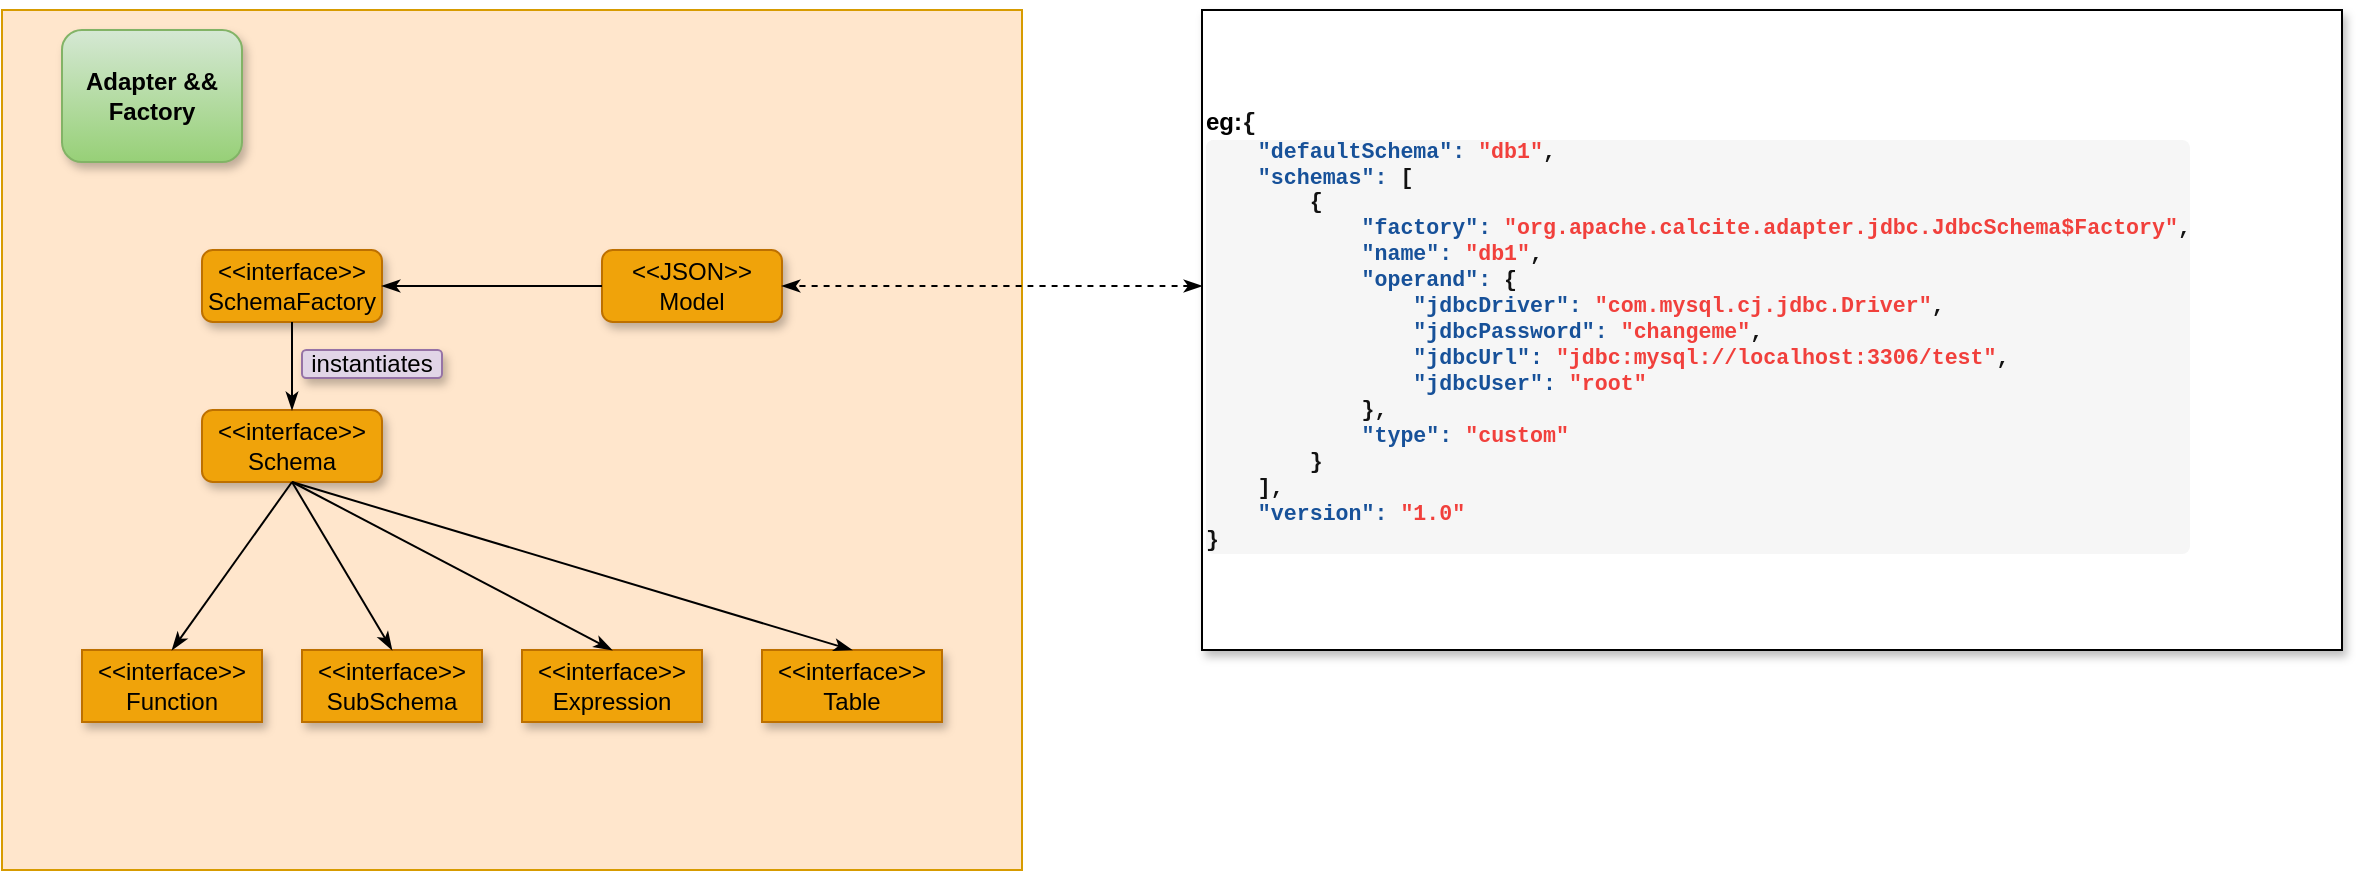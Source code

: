 <mxfile version="15.3.4" type="github">
  <diagram id="_Hvu2zmco7wdPqRHZ3Lv" name="Page-1">
    <mxGraphModel dx="1350" dy="773" grid="1" gridSize="10" guides="1" tooltips="1" connect="1" arrows="1" fold="1" page="1" pageScale="1" pageWidth="1169" pageHeight="827" math="0" shadow="0">
      <root>
        <mxCell id="0" />
        <mxCell id="1" parent="0" />
        <mxCell id="472Oz2ukl8m_HtSCBSq0-3" value="" style="rounded=0;whiteSpace=wrap;html=1;hachureGap=4;pointerEvents=0;fillColor=#ffe6cc;strokeColor=#d79b00;" vertex="1" parent="1">
          <mxGeometry x="120" y="20" width="510" height="430" as="geometry" />
        </mxCell>
        <mxCell id="472Oz2ukl8m_HtSCBSq0-2" value="Adapter &amp;amp;&amp;amp; Factory" style="rounded=1;whiteSpace=wrap;html=1;shadow=1;glass=0;hachureGap=4;pointerEvents=0;strokeWidth=1;fillColor=#d5e8d4;fontStyle=1;strokeColor=#82b366;gradientColor=#97d077;" vertex="1" parent="1">
          <mxGeometry x="150" y="30" width="90" height="66" as="geometry" />
        </mxCell>
        <mxCell id="472Oz2ukl8m_HtSCBSq0-4" value="&lt;div style=&quot;text-align: justify&quot;&gt;&lt;span&gt;eg:&lt;/span&gt;&lt;span style=&quot;background-color: inherit ; font-family: &amp;quot;menlo&amp;quot; , &amp;quot;monaco&amp;quot; , &amp;quot;consolas&amp;quot; , &amp;quot;andale mono&amp;quot; , &amp;quot;lucida console&amp;quot; , &amp;quot;courier new&amp;quot; , monospace ; font-size: inherit ; color: rgb(18 , 18 , 18) ; text-align: left&quot;&gt;{&lt;/span&gt;&lt;/div&gt;&lt;pre style=&quot;margin-top: 0px ; margin-bottom: 0px ; font-size: 0.9em ; overflow: auto ; background: rgb(246 , 246 , 246) ; border-radius: 4px ; color: rgb(18 , 18 , 18)&quot;&gt;&lt;code class=&quot;language-yaml&quot; style=&quot;margin: 0px ; padding: 0px ; border-radius: 0px ; font-family: &amp;quot;menlo&amp;quot; , &amp;quot;monaco&amp;quot; , &amp;quot;consolas&amp;quot; , &amp;quot;andale mono&amp;quot; , &amp;quot;lucida console&amp;quot; , &amp;quot;courier new&amp;quot; , monospace ; font-size: inherit ; background-color: inherit&quot;&gt;&lt;span class=&quot;w&quot; style=&quot;color: rgb(191 , 191 , 191)&quot;&gt;    &lt;/span&gt;&lt;span class=&quot;nt&quot; style=&quot;color: rgb(23 , 81 , 153)&quot;&gt;&quot;defaultSchema&quot;: &lt;/span&gt;&lt;span class=&quot;s2&quot; style=&quot;color: rgb(241 , 64 , 60)&quot;&gt;&quot;db1&quot;&lt;/span&gt;&lt;span class=&quot;p&quot;&gt;,&lt;/span&gt;&lt;span class=&quot;w&quot; style=&quot;color: rgb(191 , 191 , 191)&quot;&gt;&lt;br&gt;&lt;/span&gt;&lt;span class=&quot;w&quot; style=&quot;color: rgb(191 , 191 , 191)&quot;&gt;    &lt;/span&gt;&lt;span class=&quot;nt&quot; style=&quot;color: rgb(23 , 81 , 153)&quot;&gt;&quot;schemas&quot;: &lt;/span&gt;&lt;span class=&quot;p&quot;&gt;[&lt;/span&gt;&lt;span class=&quot;w&quot; style=&quot;color: rgb(191 , 191 , 191)&quot;&gt;&lt;br&gt;&lt;/span&gt;&lt;span class=&quot;w&quot; style=&quot;color: rgb(191 , 191 , 191)&quot;&gt;        &lt;/span&gt;{&lt;span class=&quot;w&quot; style=&quot;color: rgb(191 , 191 , 191)&quot;&gt;&lt;br&gt;&lt;/span&gt;&lt;span class=&quot;w&quot; style=&quot;color: rgb(191 , 191 , 191)&quot;&gt;            &lt;/span&gt;&lt;span class=&quot;nt&quot; style=&quot;color: rgb(23 , 81 , 153)&quot;&gt;&quot;factory&quot;: &lt;/span&gt;&lt;span class=&quot;s2&quot; style=&quot;color: rgb(241 , 64 , 60)&quot;&gt;&quot;org.apache.calcite.adapter.jdbc.JdbcSchema$Factory&quot;&lt;/span&gt;&lt;span class=&quot;p&quot;&gt;,&lt;/span&gt;&lt;span class=&quot;w&quot; style=&quot;color: rgb(191 , 191 , 191)&quot;&gt;&lt;br&gt;&lt;/span&gt;&lt;span class=&quot;w&quot; style=&quot;color: rgb(191 , 191 , 191)&quot;&gt;            &lt;/span&gt;&lt;span class=&quot;nt&quot; style=&quot;color: rgb(23 , 81 , 153)&quot;&gt;&quot;name&quot;: &lt;/span&gt;&lt;span class=&quot;s2&quot; style=&quot;color: rgb(241 , 64 , 60)&quot;&gt;&quot;db1&quot;&lt;/span&gt;&lt;span class=&quot;p&quot;&gt;,&lt;/span&gt;&lt;span class=&quot;w&quot; style=&quot;color: rgb(191 , 191 , 191)&quot;&gt;&lt;br&gt;&lt;/span&gt;&lt;span class=&quot;w&quot; style=&quot;color: rgb(191 , 191 , 191)&quot;&gt;            &lt;/span&gt;&lt;span class=&quot;nt&quot; style=&quot;color: rgb(23 , 81 , 153)&quot;&gt;&quot;operand&quot;: &lt;/span&gt;{&lt;span class=&quot;w&quot; style=&quot;color: rgb(191 , 191 , 191)&quot;&gt;&lt;br&gt;&lt;/span&gt;&lt;span class=&quot;w&quot; style=&quot;color: rgb(191 , 191 , 191)&quot;&gt;                &lt;/span&gt;&lt;span class=&quot;nt&quot; style=&quot;color: rgb(23 , 81 , 153)&quot;&gt;&quot;jdbcDriver&quot;: &lt;/span&gt;&lt;span class=&quot;s2&quot; style=&quot;color: rgb(241 , 64 , 60)&quot;&gt;&quot;com.mysql.cj.jdbc.Driver&quot;&lt;/span&gt;&lt;span class=&quot;p&quot;&gt;,&lt;/span&gt;&lt;span class=&quot;w&quot; style=&quot;color: rgb(191 , 191 , 191)&quot;&gt;&lt;br&gt;&lt;/span&gt;&lt;span class=&quot;w&quot; style=&quot;color: rgb(191 , 191 , 191)&quot;&gt;                &lt;/span&gt;&lt;span class=&quot;nt&quot; style=&quot;color: rgb(23 , 81 , 153)&quot;&gt;&quot;jdbcPassword&quot;: &lt;/span&gt;&lt;span class=&quot;s2&quot; style=&quot;color: rgb(241 , 64 , 60)&quot;&gt;&quot;changeme&quot;&lt;/span&gt;&lt;span class=&quot;p&quot;&gt;,&lt;/span&gt;&lt;span class=&quot;w&quot; style=&quot;color: rgb(191 , 191 , 191)&quot;&gt;&lt;br&gt;&lt;/span&gt;&lt;span class=&quot;w&quot; style=&quot;color: rgb(191 , 191 , 191)&quot;&gt;                &lt;/span&gt;&lt;span class=&quot;nt&quot; style=&quot;color: rgb(23 , 81 , 153)&quot;&gt;&quot;jdbcUrl&quot;: &lt;/span&gt;&lt;span class=&quot;s2&quot; style=&quot;color: rgb(241 , 64 , 60)&quot;&gt;&quot;jdbc:mysql://localhost:3306/test&quot;&lt;/span&gt;&lt;span class=&quot;p&quot;&gt;,&lt;/span&gt;&lt;span class=&quot;w&quot; style=&quot;color: rgb(191 , 191 , 191)&quot;&gt;&lt;br&gt;&lt;/span&gt;&lt;span class=&quot;w&quot; style=&quot;color: rgb(191 , 191 , 191)&quot;&gt;                &lt;/span&gt;&lt;span class=&quot;nt&quot; style=&quot;color: rgb(23 , 81 , 153)&quot;&gt;&quot;jdbcUser&quot;: &lt;/span&gt;&lt;span class=&quot;s2&quot; style=&quot;color: rgb(241 , 64 , 60)&quot;&gt;&quot;root&quot;&lt;/span&gt;&lt;span class=&quot;w&quot; style=&quot;color: rgb(191 , 191 , 191)&quot;&gt;&lt;br&gt;&lt;/span&gt;&lt;span class=&quot;w&quot; style=&quot;color: rgb(191 , 191 , 191)&quot;&gt;            &lt;/span&gt;}&lt;span class=&quot;p&quot;&gt;,&lt;/span&gt;&lt;span class=&quot;w&quot; style=&quot;color: rgb(191 , 191 , 191)&quot;&gt;&lt;br&gt;&lt;/span&gt;&lt;span class=&quot;w&quot; style=&quot;color: rgb(191 , 191 , 191)&quot;&gt;            &lt;/span&gt;&lt;span class=&quot;nt&quot; style=&quot;color: rgb(23 , 81 , 153)&quot;&gt;&quot;type&quot;: &lt;/span&gt;&lt;span class=&quot;s2&quot; style=&quot;color: rgb(241 , 64 , 60)&quot;&gt;&quot;custom&quot;&lt;/span&gt;&lt;span class=&quot;w&quot; style=&quot;color: rgb(191 , 191 , 191)&quot;&gt;&lt;br&gt;&lt;/span&gt;&lt;span class=&quot;w&quot; style=&quot;color: rgb(191 , 191 , 191)&quot;&gt;        &lt;/span&gt;}&lt;span class=&quot;w&quot; style=&quot;color: rgb(191 , 191 , 191)&quot;&gt;&lt;br&gt;&lt;/span&gt;&lt;span class=&quot;w&quot; style=&quot;color: rgb(191 , 191 , 191)&quot;&gt;    &lt;/span&gt;&lt;span class=&quot;p&quot;&gt;],&lt;/span&gt;&lt;span class=&quot;w&quot; style=&quot;color: rgb(191 , 191 , 191)&quot;&gt;&lt;br&gt;&lt;/span&gt;&lt;span class=&quot;w&quot; style=&quot;color: rgb(191 , 191 , 191)&quot;&gt;    &lt;/span&gt;&lt;span class=&quot;nt&quot; style=&quot;color: rgb(23 , 81 , 153)&quot;&gt;&quot;version&quot;: &lt;/span&gt;&lt;span class=&quot;s2&quot; style=&quot;color: rgb(241 , 64 , 60)&quot;&gt;&quot;1.0&quot;&lt;/span&gt;&lt;span class=&quot;w&quot; style=&quot;color: rgb(191 , 191 , 191)&quot;&gt;&lt;br&gt;&lt;/span&gt;&lt;span class=&quot;w&quot; style=&quot;color: rgb(191 , 191 , 191)&quot;&gt;&lt;/span&gt;}&lt;/code&gt;&lt;/pre&gt;" style="rounded=0;whiteSpace=wrap;html=1;hachureGap=4;pointerEvents=0;shadow=1;align=left;fontStyle=1" vertex="1" parent="1">
          <mxGeometry x="720" y="20" width="570" height="320" as="geometry" />
        </mxCell>
        <mxCell id="472Oz2ukl8m_HtSCBSq0-5" value="&amp;lt;&amp;lt;interface&amp;gt;&amp;gt;&lt;br&gt;SchemaFactory" style="rounded=1;whiteSpace=wrap;html=1;shadow=1;glass=0;hachureGap=4;pointerEvents=0;strokeWidth=1;fillColor=#f0a30a;strokeColor=#BD7000;fontColor=#000000;" vertex="1" parent="1">
          <mxGeometry x="220" y="140" width="90" height="36" as="geometry" />
        </mxCell>
        <mxCell id="472Oz2ukl8m_HtSCBSq0-6" value="&amp;lt;&amp;lt;interface&amp;gt;&amp;gt;&lt;br&gt;SubSchema" style="rounded=1;whiteSpace=wrap;html=1;shadow=1;glass=0;hachureGap=4;pointerEvents=0;strokeWidth=1;fillColor=#f0a30a;strokeColor=#BD7000;fontColor=#000000;arcSize=0;" vertex="1" parent="1">
          <mxGeometry x="270" y="340" width="90" height="36" as="geometry" />
        </mxCell>
        <mxCell id="472Oz2ukl8m_HtSCBSq0-7" value="&amp;lt;&amp;lt;interface&amp;gt;&amp;gt;&lt;br&gt;Schema" style="rounded=1;whiteSpace=wrap;html=1;shadow=1;glass=0;hachureGap=4;pointerEvents=0;strokeWidth=1;fillColor=#f0a30a;strokeColor=#BD7000;fontColor=#000000;" vertex="1" parent="1">
          <mxGeometry x="220" y="220" width="90" height="36" as="geometry" />
        </mxCell>
        <mxCell id="472Oz2ukl8m_HtSCBSq0-8" value="&amp;lt;&amp;lt;JSON&amp;gt;&amp;gt;&lt;br&gt;Model" style="rounded=1;whiteSpace=wrap;html=1;shadow=1;glass=0;hachureGap=4;pointerEvents=0;strokeWidth=1;fillColor=#f0a30a;strokeColor=#BD7000;fontColor=#000000;" vertex="1" parent="1">
          <mxGeometry x="420" y="140" width="90" height="36" as="geometry" />
        </mxCell>
        <mxCell id="472Oz2ukl8m_HtSCBSq0-9" value="" style="edgeStyle=none;curved=1;rounded=0;orthogonalLoop=1;jettySize=auto;html=1;endArrow=classicThin;sourcePerimeterSpacing=8;targetPerimeterSpacing=8;startArrow=classicThin;startFill=1;endFill=1;entryX=1;entryY=0.5;entryDx=0;entryDy=0;dashed=1;" edge="1" parent="1" target="472Oz2ukl8m_HtSCBSq0-8">
          <mxGeometry relative="1" as="geometry">
            <mxPoint x="720" y="158" as="sourcePoint" />
            <mxPoint x="175" y="690" as="targetPoint" />
          </mxGeometry>
        </mxCell>
        <mxCell id="472Oz2ukl8m_HtSCBSq0-11" value="" style="edgeStyle=none;curved=1;rounded=0;orthogonalLoop=1;jettySize=auto;html=1;endArrow=classicThin;sourcePerimeterSpacing=8;targetPerimeterSpacing=8;startArrow=none;startFill=0;endFill=1;exitX=0;exitY=0.5;exitDx=0;exitDy=0;entryX=1;entryY=0.5;entryDx=0;entryDy=0;" edge="1" parent="1" source="472Oz2ukl8m_HtSCBSq0-8" target="472Oz2ukl8m_HtSCBSq0-5">
          <mxGeometry relative="1" as="geometry">
            <mxPoint x="730" y="168" as="sourcePoint" />
            <mxPoint x="230" y="160" as="targetPoint" />
          </mxGeometry>
        </mxCell>
        <mxCell id="472Oz2ukl8m_HtSCBSq0-12" value="&amp;lt;&amp;lt;interface&amp;gt;&amp;gt;&lt;br&gt;Function" style="rounded=1;whiteSpace=wrap;html=1;shadow=1;glass=0;hachureGap=4;pointerEvents=0;strokeWidth=1;fillColor=#f0a30a;strokeColor=#BD7000;fontColor=#000000;arcSize=0;" vertex="1" parent="1">
          <mxGeometry x="160" y="340" width="90" height="36" as="geometry" />
        </mxCell>
        <mxCell id="472Oz2ukl8m_HtSCBSq0-13" value="&amp;lt;&amp;lt;interface&amp;gt;&amp;gt;&lt;br&gt;Expression" style="rounded=1;whiteSpace=wrap;html=1;shadow=1;glass=0;hachureGap=4;pointerEvents=0;strokeWidth=1;fillColor=#f0a30a;strokeColor=#BD7000;fontColor=#000000;arcSize=0;" vertex="1" parent="1">
          <mxGeometry x="380" y="340" width="90" height="36" as="geometry" />
        </mxCell>
        <mxCell id="472Oz2ukl8m_HtSCBSq0-14" value="&amp;lt;&amp;lt;interface&amp;gt;&amp;gt;&lt;br&gt;Table" style="rounded=1;whiteSpace=wrap;html=1;shadow=1;glass=0;hachureGap=4;pointerEvents=0;strokeWidth=1;fillColor=#f0a30a;strokeColor=#BD7000;fontColor=#000000;arcSize=0;" vertex="1" parent="1">
          <mxGeometry x="500" y="340" width="90" height="36" as="geometry" />
        </mxCell>
        <mxCell id="472Oz2ukl8m_HtSCBSq0-15" value="" style="edgeStyle=none;curved=1;rounded=0;orthogonalLoop=1;jettySize=auto;html=1;endArrow=classicThin;sourcePerimeterSpacing=8;targetPerimeterSpacing=8;startArrow=none;startFill=0;endFill=1;exitX=0.5;exitY=1;exitDx=0;exitDy=0;entryX=0.5;entryY=0;entryDx=0;entryDy=0;" edge="1" parent="1" source="472Oz2ukl8m_HtSCBSq0-5" target="472Oz2ukl8m_HtSCBSq0-7">
          <mxGeometry relative="1" as="geometry">
            <mxPoint x="430" y="168" as="sourcePoint" />
            <mxPoint x="320" y="168" as="targetPoint" />
          </mxGeometry>
        </mxCell>
        <mxCell id="472Oz2ukl8m_HtSCBSq0-16" value="" style="edgeStyle=none;curved=1;rounded=0;orthogonalLoop=1;jettySize=auto;html=1;endArrow=classicThin;sourcePerimeterSpacing=8;targetPerimeterSpacing=8;startArrow=none;startFill=0;endFill=1;exitX=0.5;exitY=1;exitDx=0;exitDy=0;entryX=0.5;entryY=0;entryDx=0;entryDy=0;" edge="1" parent="1" source="472Oz2ukl8m_HtSCBSq0-7" target="472Oz2ukl8m_HtSCBSq0-12">
          <mxGeometry relative="1" as="geometry">
            <mxPoint x="275" y="186" as="sourcePoint" />
            <mxPoint x="275" y="230" as="targetPoint" />
          </mxGeometry>
        </mxCell>
        <mxCell id="472Oz2ukl8m_HtSCBSq0-17" value="" style="edgeStyle=none;curved=1;rounded=0;orthogonalLoop=1;jettySize=auto;html=1;endArrow=classicThin;sourcePerimeterSpacing=8;targetPerimeterSpacing=8;startArrow=none;startFill=0;endFill=1;exitX=0.5;exitY=1;exitDx=0;exitDy=0;entryX=0.5;entryY=0;entryDx=0;entryDy=0;" edge="1" parent="1" source="472Oz2ukl8m_HtSCBSq0-7" target="472Oz2ukl8m_HtSCBSq0-6">
          <mxGeometry relative="1" as="geometry">
            <mxPoint x="275" y="266" as="sourcePoint" />
            <mxPoint x="215" y="350" as="targetPoint" />
          </mxGeometry>
        </mxCell>
        <mxCell id="472Oz2ukl8m_HtSCBSq0-18" value="" style="edgeStyle=none;curved=1;rounded=0;orthogonalLoop=1;jettySize=auto;html=1;endArrow=classicThin;sourcePerimeterSpacing=8;targetPerimeterSpacing=8;startArrow=none;startFill=0;endFill=1;entryX=0.5;entryY=0;entryDx=0;entryDy=0;exitX=0.5;exitY=1;exitDx=0;exitDy=0;" edge="1" parent="1" source="472Oz2ukl8m_HtSCBSq0-7" target="472Oz2ukl8m_HtSCBSq0-13">
          <mxGeometry relative="1" as="geometry">
            <mxPoint x="260" y="260" as="sourcePoint" />
            <mxPoint x="325" y="350" as="targetPoint" />
          </mxGeometry>
        </mxCell>
        <mxCell id="472Oz2ukl8m_HtSCBSq0-19" value="" style="edgeStyle=none;curved=1;rounded=0;orthogonalLoop=1;jettySize=auto;html=1;endArrow=classicThin;sourcePerimeterSpacing=8;targetPerimeterSpacing=8;startArrow=none;startFill=0;endFill=1;entryX=0.5;entryY=0;entryDx=0;entryDy=0;exitX=0.5;exitY=1;exitDx=0;exitDy=0;" edge="1" parent="1" source="472Oz2ukl8m_HtSCBSq0-7" target="472Oz2ukl8m_HtSCBSq0-14">
          <mxGeometry relative="1" as="geometry">
            <mxPoint x="270" y="260" as="sourcePoint" />
            <mxPoint x="435" y="350" as="targetPoint" />
          </mxGeometry>
        </mxCell>
        <mxCell id="472Oz2ukl8m_HtSCBSq0-20" value="instantiates" style="rounded=1;whiteSpace=wrap;html=1;shadow=1;hachureGap=4;pointerEvents=0;fillColor=#e1d5e7;strokeColor=#9673a6;sketch=0;glass=0;" vertex="1" parent="1">
          <mxGeometry x="270" y="190" width="70" height="14" as="geometry" />
        </mxCell>
      </root>
    </mxGraphModel>
  </diagram>
</mxfile>

